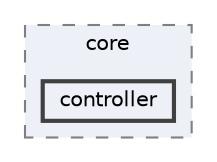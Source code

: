 digraph "repository/lnr-core/src/main/java/com/sterlite/cal/lnr/core/controller"
{
 // LATEX_PDF_SIZE
  bgcolor="transparent";
  edge [fontname=Helvetica,fontsize=10,labelfontname=Helvetica,labelfontsize=10];
  node [fontname=Helvetica,fontsize=10,shape=box,height=0.2,width=0.4];
  compound=true
  subgraph clusterdir_043026aa2853eee916b74cf2f3686a69 {
    graph [ bgcolor="#edf0f7", pencolor="grey50", label="core", fontname=Helvetica,fontsize=10 style="filled,dashed", URL="dir_043026aa2853eee916b74cf2f3686a69.html",tooltip=""]
  dir_1447d0cd5accd3d79a970d09e93ff76f [label="controller", fillcolor="#edf0f7", color="grey25", style="filled,bold", URL="dir_1447d0cd5accd3d79a970d09e93ff76f.html",tooltip=""];
  }
}
